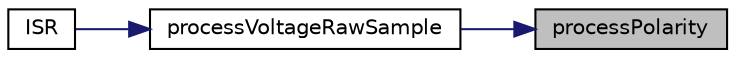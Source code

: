 digraph "processPolarity"
{
 // LATEX_PDF_SIZE
  bgcolor="transparent";
  edge [fontname="Helvetica",fontsize="10",labelfontname="Helvetica",labelfontsize="10"];
  node [fontname="Helvetica",fontsize="10",shape=record];
  rankdir="RL";
  Node1 [label="processPolarity",height=0.2,width=0.4,color="black", fillcolor="grey75", style="filled", fontcolor="black",tooltip="Process with the polarity for the actual voltage sample for the specific phase."];
  Node1 -> Node2 [dir="back",color="midnightblue",fontsize="10",style="solid",fontname="Helvetica"];
  Node2 [label="processVoltageRawSample",height=0.2,width=0.4,color="black",URL="$group__TimeCritical.html#ga7b45c0ceb64e191cb1f053c28f02cee6",tooltip="Process the current voltage raw sample for the specific phase."];
  Node2 -> Node3 [dir="back",color="midnightblue",fontsize="10",style="solid",fontname="Helvetica"];
  Node3 [label="ISR",height=0.2,width=0.4,color="black",URL="$Mk2__3phase__RFdatalog__temp_8ino.html#a05c2e5b588ced1cd7312f5b0edc5b295",tooltip="Interrupt Service Routine - Interrupt-Driven Analog Conversion."];
}
